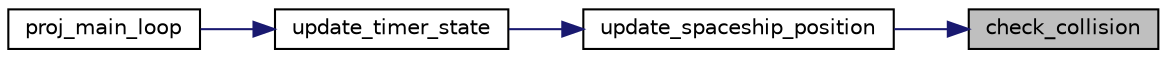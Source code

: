 digraph "check_collision"
{
 // LATEX_PDF_SIZE
  edge [fontname="Helvetica",fontsize="10",labelfontname="Helvetica",labelfontsize="10"];
  node [fontname="Helvetica",fontsize="10",shape=record];
  rankdir="RL";
  Node1 [label="check_collision",height=0.2,width=0.4,color="black", fillcolor="grey75", style="filled", fontcolor="black",tooltip="Checks if the asteroid collides with the spaceship."];
  Node1 -> Node2 [dir="back",color="midnightblue",fontsize="10",style="solid"];
  Node2 [label="update_spaceship_position",height=0.2,width=0.4,color="black", fillcolor="white", style="filled",URL="$space_ship_8c.html#a2bd9208cb0ad654d30a9a0e05bf16f26",tooltip="Periodically updates the spaceship according to the keyboard input, draws it and checks for collision..."];
  Node2 -> Node3 [dir="back",color="midnightblue",fontsize="10",style="solid"];
  Node3 [label="update_timer_state",height=0.2,width=0.4,color="black", fillcolor="white", style="filled",URL="$game_8c.html#a2e7983abedd3fae94a24b4775a97210f",tooltip="Actions to perform whenever a timer interrupt occurs."];
  Node3 -> Node4 [dir="back",color="midnightblue",fontsize="10",style="solid"];
  Node4 [label="proj_main_loop",height=0.2,width=0.4,color="black", fillcolor="white", style="filled",URL="$main_8c.html#a2a16f651eccbd248e1ad3b3b924b143b",tooltip=" "];
}

